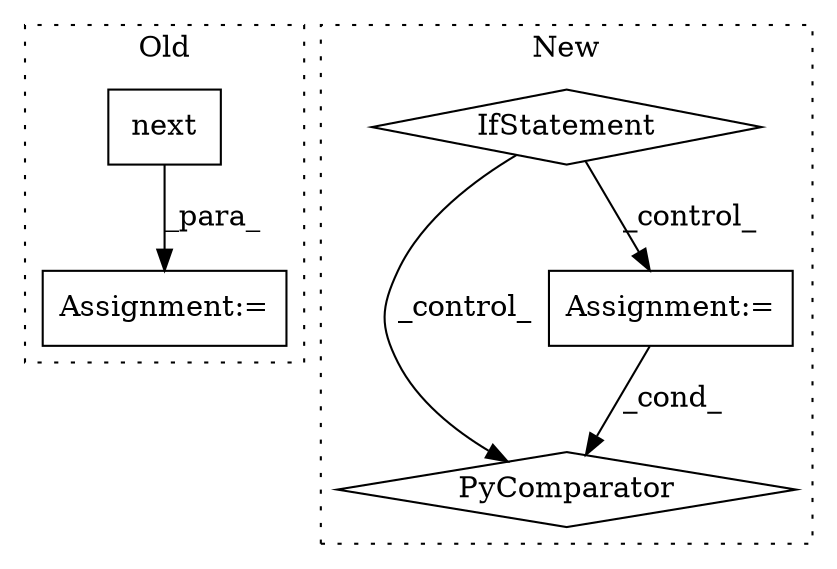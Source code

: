 digraph G {
subgraph cluster0 {
1 [label="next" a="32" s="8626,8648" l="5,1" shape="box"];
4 [label="Assignment:=" a="7" s="8625" l="1" shape="box"];
label = "Old";
style="dotted";
}
subgraph cluster1 {
2 [label="PyComparator" a="113" s="9668" l="30" shape="diamond"];
3 [label="Assignment:=" a="7" s="9668" l="30" shape="box"];
5 [label="IfStatement" a="25" s="9236,9260" l="4,2" shape="diamond"];
label = "New";
style="dotted";
}
1 -> 4 [label="_para_"];
3 -> 2 [label="_cond_"];
5 -> 3 [label="_control_"];
5 -> 2 [label="_control_"];
}